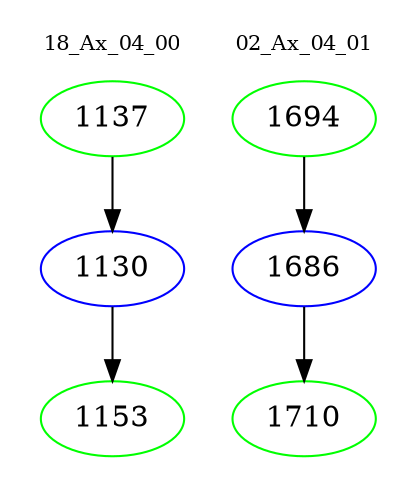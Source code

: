 digraph{
subgraph cluster_0 {
color = white
label = "18_Ax_04_00";
fontsize=10;
T0_1137 [label="1137", color="green"]
T0_1137 -> T0_1130 [color="black"]
T0_1130 [label="1130", color="blue"]
T0_1130 -> T0_1153 [color="black"]
T0_1153 [label="1153", color="green"]
}
subgraph cluster_1 {
color = white
label = "02_Ax_04_01";
fontsize=10;
T1_1694 [label="1694", color="green"]
T1_1694 -> T1_1686 [color="black"]
T1_1686 [label="1686", color="blue"]
T1_1686 -> T1_1710 [color="black"]
T1_1710 [label="1710", color="green"]
}
}

